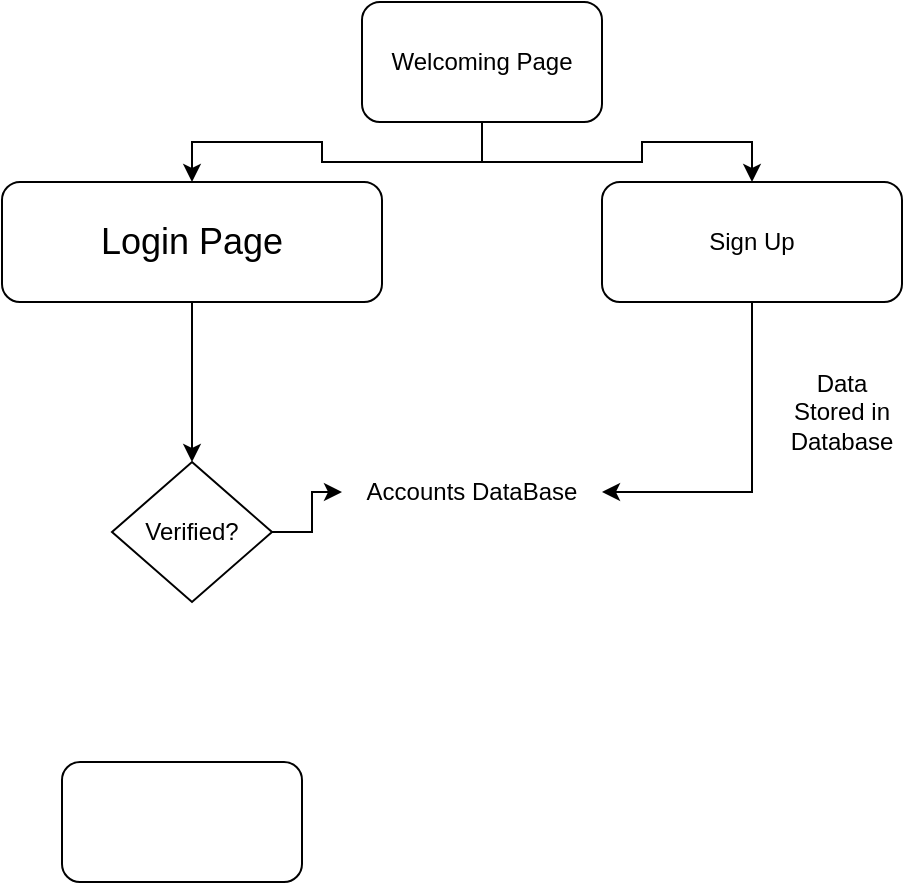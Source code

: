<mxfile version="24.5.4" type="device">
  <diagram name="Page-1" id="E0r2v8hQ8RtA91Cu_i-V">
    <mxGraphModel dx="1166" dy="528" grid="1" gridSize="10" guides="1" tooltips="1" connect="1" arrows="1" fold="1" page="1" pageScale="1" pageWidth="827" pageHeight="1169" math="0" shadow="0">
      <root>
        <mxCell id="0" />
        <mxCell id="1" parent="0" />
        <mxCell id="t6AkbpVWKmdAS4iG69or-3" style="edgeStyle=orthogonalEdgeStyle;rounded=0;orthogonalLoop=1;jettySize=auto;html=1;exitX=0.5;exitY=1;exitDx=0;exitDy=0;entryX=0.5;entryY=0;entryDx=0;entryDy=0;" edge="1" parent="1" source="t6AkbpVWKmdAS4iG69or-1" target="t6AkbpVWKmdAS4iG69or-2">
          <mxGeometry relative="1" as="geometry" />
        </mxCell>
        <mxCell id="t6AkbpVWKmdAS4iG69or-1" value="&lt;font style=&quot;font-size: 18px;&quot;&gt;Login Page&lt;/font&gt;" style="rounded=1;whiteSpace=wrap;html=1;" vertex="1" parent="1">
          <mxGeometry x="210" y="160" width="190" height="60" as="geometry" />
        </mxCell>
        <mxCell id="t6AkbpVWKmdAS4iG69or-11" style="edgeStyle=orthogonalEdgeStyle;rounded=0;orthogonalLoop=1;jettySize=auto;html=1;exitX=1;exitY=0.5;exitDx=0;exitDy=0;entryX=0;entryY=0.5;entryDx=0;entryDy=0;" edge="1" parent="1" source="t6AkbpVWKmdAS4iG69or-2" target="t6AkbpVWKmdAS4iG69or-4">
          <mxGeometry relative="1" as="geometry" />
        </mxCell>
        <mxCell id="t6AkbpVWKmdAS4iG69or-2" value="Verified?" style="rhombus;whiteSpace=wrap;html=1;" vertex="1" parent="1">
          <mxGeometry x="265" y="300" width="80" height="70" as="geometry" />
        </mxCell>
        <mxCell id="t6AkbpVWKmdAS4iG69or-4" value="Accounts DataBase" style="text;html=1;align=center;verticalAlign=middle;whiteSpace=wrap;rounded=0;" vertex="1" parent="1">
          <mxGeometry x="380" y="300" width="130" height="30" as="geometry" />
        </mxCell>
        <mxCell id="t6AkbpVWKmdAS4iG69or-5" value="" style="rounded=1;whiteSpace=wrap;html=1;" vertex="1" parent="1">
          <mxGeometry x="240" y="450" width="120" height="60" as="geometry" />
        </mxCell>
        <mxCell id="t6AkbpVWKmdAS4iG69or-10" style="edgeStyle=orthogonalEdgeStyle;rounded=0;orthogonalLoop=1;jettySize=auto;html=1;exitX=0.5;exitY=1;exitDx=0;exitDy=0;entryX=1;entryY=0.5;entryDx=0;entryDy=0;" edge="1" parent="1" source="t6AkbpVWKmdAS4iG69or-6" target="t6AkbpVWKmdAS4iG69or-4">
          <mxGeometry relative="1" as="geometry" />
        </mxCell>
        <mxCell id="t6AkbpVWKmdAS4iG69or-6" value="Sign Up" style="rounded=1;whiteSpace=wrap;html=1;" vertex="1" parent="1">
          <mxGeometry x="510" y="160" width="150" height="60" as="geometry" />
        </mxCell>
        <mxCell id="t6AkbpVWKmdAS4iG69or-8" style="edgeStyle=orthogonalEdgeStyle;rounded=0;orthogonalLoop=1;jettySize=auto;html=1;exitX=0.5;exitY=1;exitDx=0;exitDy=0;entryX=0.5;entryY=0;entryDx=0;entryDy=0;" edge="1" parent="1" source="t6AkbpVWKmdAS4iG69or-7" target="t6AkbpVWKmdAS4iG69or-1">
          <mxGeometry relative="1" as="geometry" />
        </mxCell>
        <mxCell id="t6AkbpVWKmdAS4iG69or-9" style="edgeStyle=orthogonalEdgeStyle;rounded=0;orthogonalLoop=1;jettySize=auto;html=1;exitX=0.5;exitY=1;exitDx=0;exitDy=0;entryX=0.5;entryY=0;entryDx=0;entryDy=0;" edge="1" parent="1" source="t6AkbpVWKmdAS4iG69or-7" target="t6AkbpVWKmdAS4iG69or-6">
          <mxGeometry relative="1" as="geometry" />
        </mxCell>
        <mxCell id="t6AkbpVWKmdAS4iG69or-7" value="Welcoming Page" style="rounded=1;whiteSpace=wrap;html=1;" vertex="1" parent="1">
          <mxGeometry x="390" y="70" width="120" height="60" as="geometry" />
        </mxCell>
        <mxCell id="t6AkbpVWKmdAS4iG69or-12" value="Data Stored in Database" style="text;html=1;align=center;verticalAlign=middle;whiteSpace=wrap;rounded=0;" vertex="1" parent="1">
          <mxGeometry x="600" y="260" width="60" height="30" as="geometry" />
        </mxCell>
      </root>
    </mxGraphModel>
  </diagram>
</mxfile>
